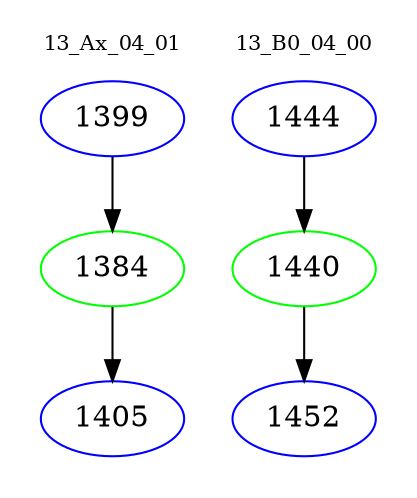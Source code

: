digraph{
subgraph cluster_0 {
color = white
label = "13_Ax_04_01";
fontsize=10;
T0_1399 [label="1399", color="blue"]
T0_1399 -> T0_1384 [color="black"]
T0_1384 [label="1384", color="green"]
T0_1384 -> T0_1405 [color="black"]
T0_1405 [label="1405", color="blue"]
}
subgraph cluster_1 {
color = white
label = "13_B0_04_00";
fontsize=10;
T1_1444 [label="1444", color="blue"]
T1_1444 -> T1_1440 [color="black"]
T1_1440 [label="1440", color="green"]
T1_1440 -> T1_1452 [color="black"]
T1_1452 [label="1452", color="blue"]
}
}
